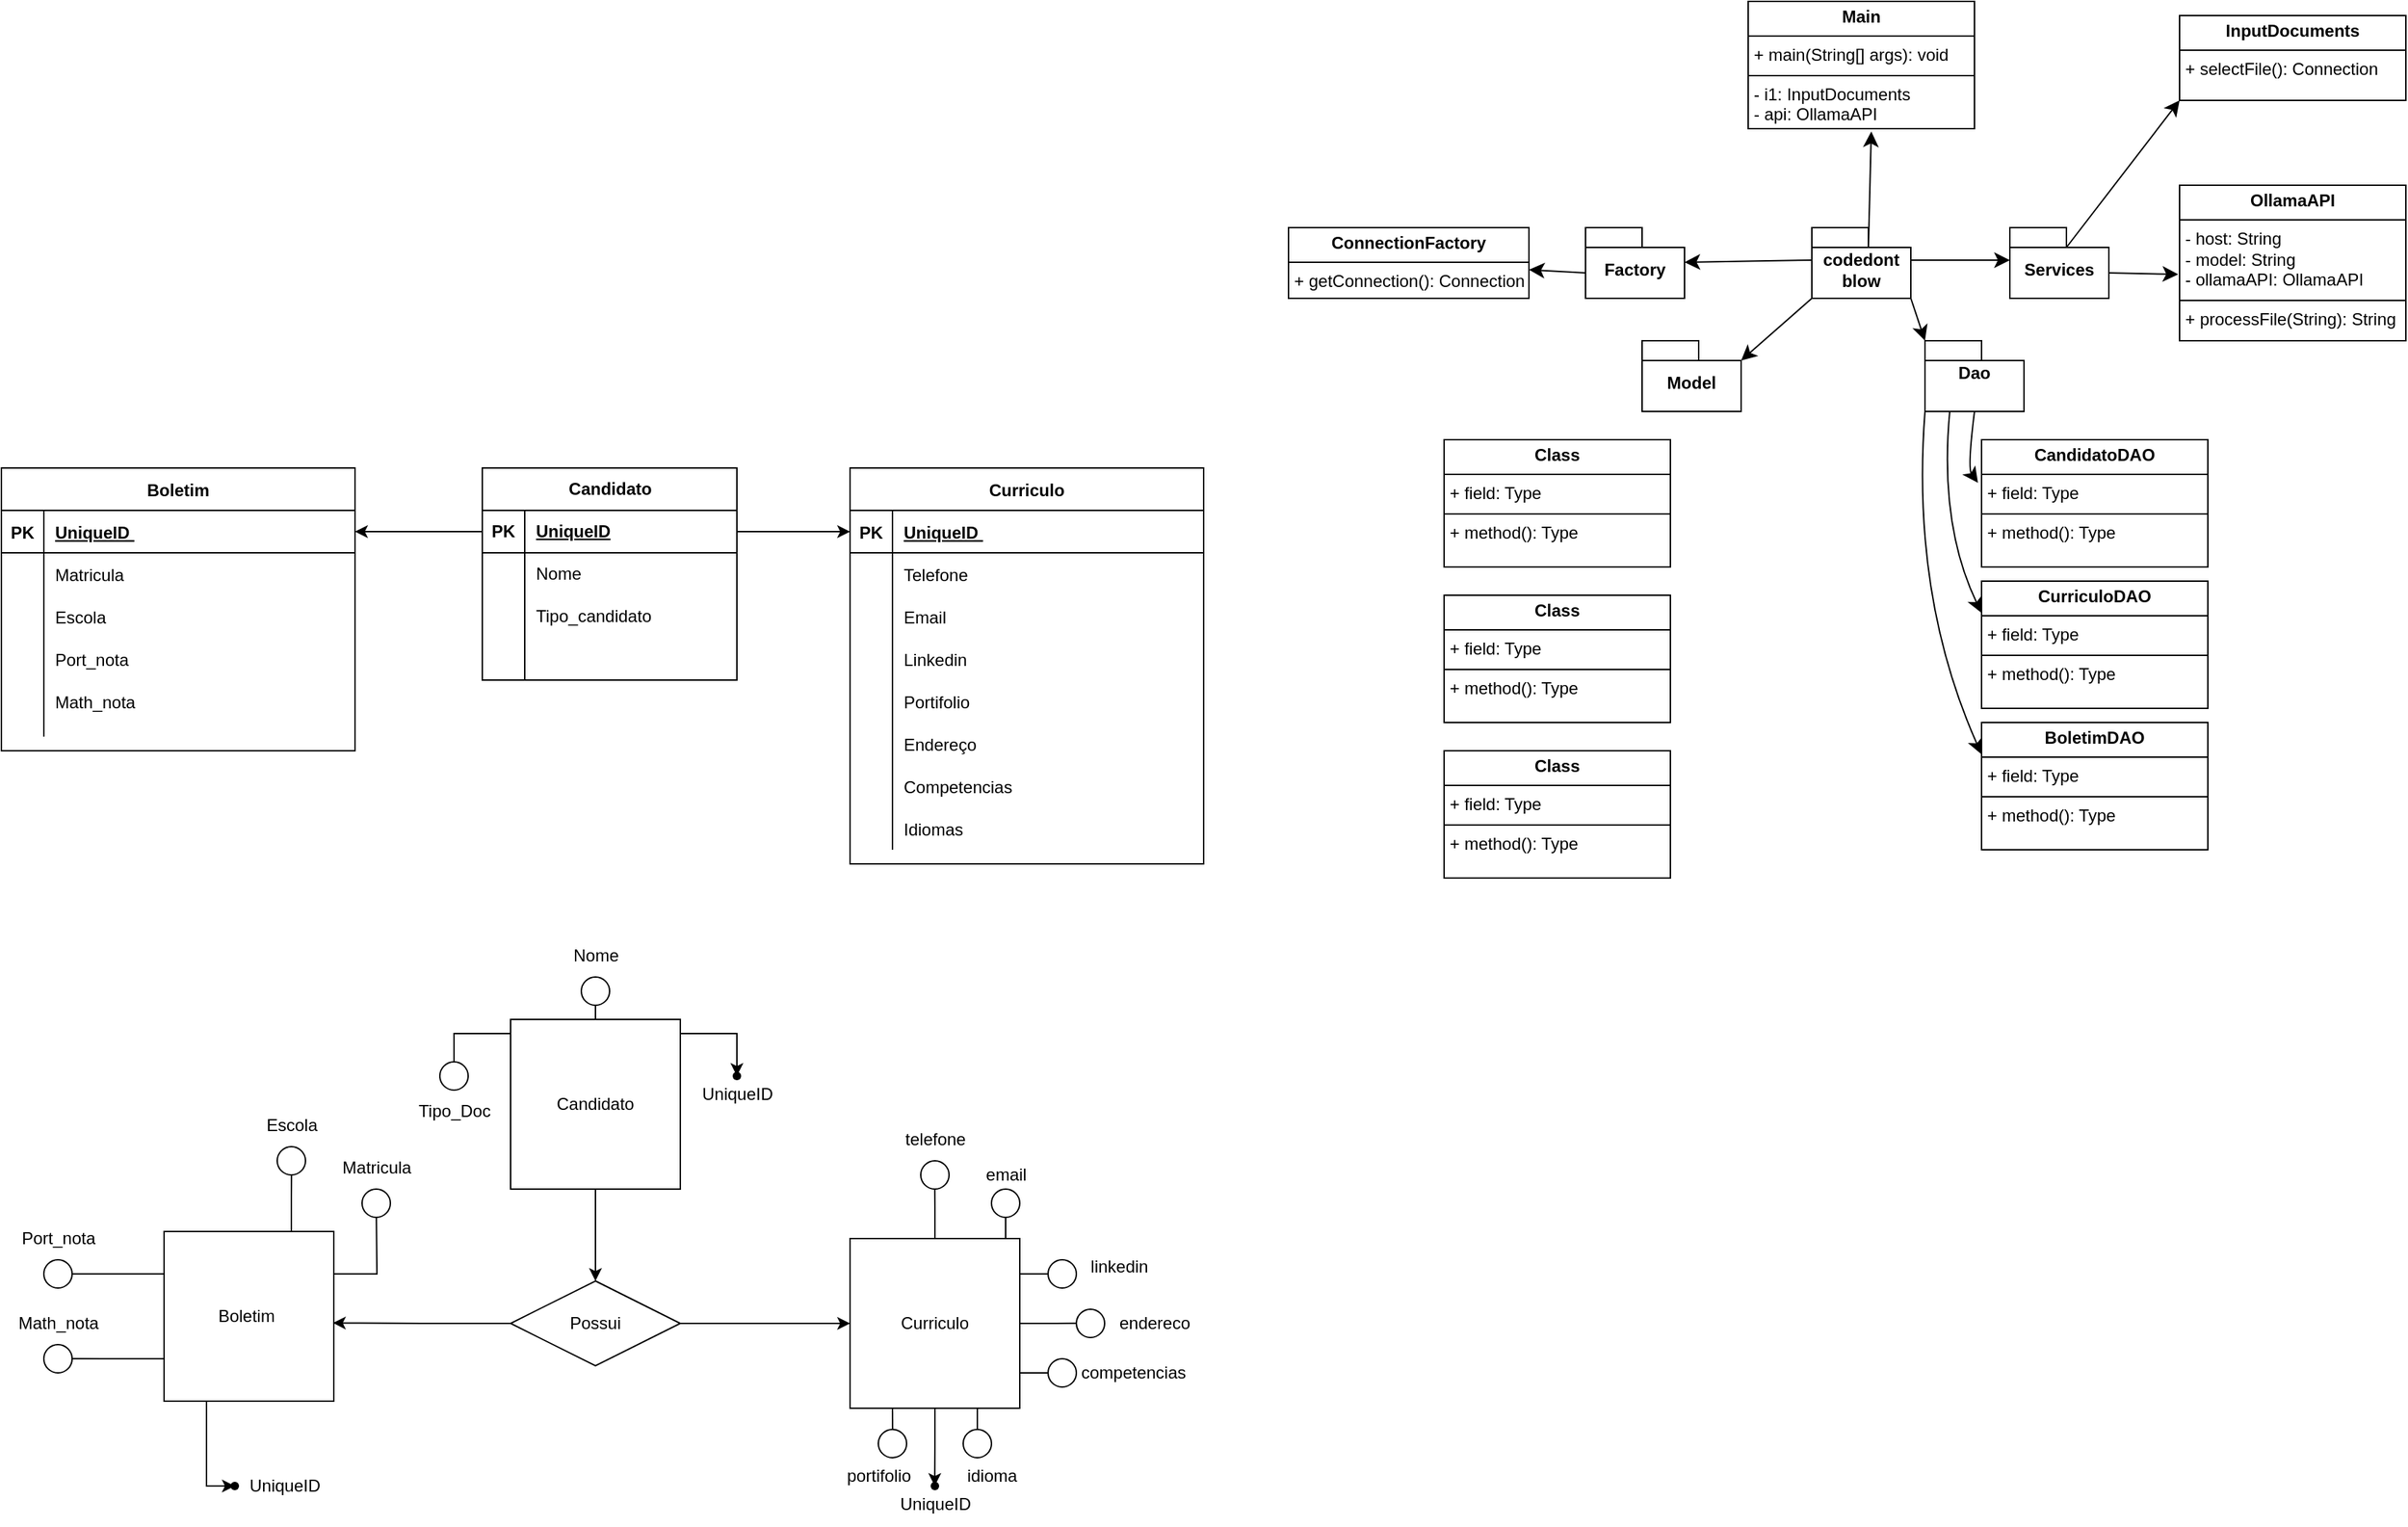 <mxfile version="24.7.17">
  <diagram id="R2lEEEUBdFMjLlhIrx00" name="Page-1">
    <mxGraphModel dx="709" dy="1588" grid="1" gridSize="10" guides="1" tooltips="1" connect="1" arrows="1" fold="1" page="1" pageScale="1" pageWidth="850" pageHeight="1100" math="0" shadow="0" extFonts="Permanent Marker^https://fonts.googleapis.com/css?family=Permanent+Marker">
      <root>
        <mxCell id="0" />
        <mxCell id="1" parent="0" />
        <mxCell id="dqNK5a16Y8VLrEaWrUWn-21" style="edgeStyle=orthogonalEdgeStyle;rounded=0;orthogonalLoop=1;jettySize=auto;html=1;exitX=0.25;exitY=1;exitDx=0;exitDy=0;" parent="1" source="dqNK5a16Y8VLrEaWrUWn-1" edge="1">
          <mxGeometry relative="1" as="geometry">
            <mxPoint x="165" y="640" as="targetPoint" />
            <Array as="points">
              <mxPoint x="145" y="640" />
            </Array>
          </mxGeometry>
        </mxCell>
        <mxCell id="dqNK5a16Y8VLrEaWrUWn-73" style="edgeStyle=orthogonalEdgeStyle;rounded=0;orthogonalLoop=1;jettySize=auto;html=1;exitX=0.75;exitY=0;exitDx=0;exitDy=0;" parent="1" source="dqNK5a16Y8VLrEaWrUWn-1" edge="1">
          <mxGeometry relative="1" as="geometry">
            <mxPoint x="205.167" y="410" as="targetPoint" />
          </mxGeometry>
        </mxCell>
        <mxCell id="dqNK5a16Y8VLrEaWrUWn-76" style="edgeStyle=orthogonalEdgeStyle;rounded=0;orthogonalLoop=1;jettySize=auto;html=1;exitX=1;exitY=0.25;exitDx=0;exitDy=0;" parent="1" source="dqNK5a16Y8VLrEaWrUWn-1" edge="1">
          <mxGeometry relative="1" as="geometry">
            <mxPoint x="265" y="440" as="targetPoint" />
          </mxGeometry>
        </mxCell>
        <mxCell id="zaPjLl4jsTZHQY9-oWPF-1" style="edgeStyle=orthogonalEdgeStyle;rounded=0;orthogonalLoop=1;jettySize=auto;html=1;exitX=0;exitY=0.25;exitDx=0;exitDy=0;" parent="1" source="dqNK5a16Y8VLrEaWrUWn-1" edge="1">
          <mxGeometry relative="1" as="geometry">
            <mxPoint x="40" y="490" as="targetPoint" />
          </mxGeometry>
        </mxCell>
        <mxCell id="zaPjLl4jsTZHQY9-oWPF-10" style="edgeStyle=orthogonalEdgeStyle;rounded=0;orthogonalLoop=1;jettySize=auto;html=1;exitX=0;exitY=0.75;exitDx=0;exitDy=0;" parent="1" source="dqNK5a16Y8VLrEaWrUWn-1" edge="1">
          <mxGeometry relative="1" as="geometry">
            <mxPoint x="30" y="549.857" as="targetPoint" />
          </mxGeometry>
        </mxCell>
        <mxCell id="dqNK5a16Y8VLrEaWrUWn-1" value="Boletim&amp;nbsp;" style="whiteSpace=wrap;html=1;aspect=fixed;" parent="1" vertex="1">
          <mxGeometry x="115" y="460" width="120" height="120" as="geometry" />
        </mxCell>
        <mxCell id="dqNK5a16Y8VLrEaWrUWn-22" value="" style="shape=waypoint;sketch=0;fillStyle=solid;size=6;pointerEvents=1;points=[];fillColor=none;resizable=0;rotatable=0;perimeter=centerPerimeter;snapToPoint=1;" parent="1" vertex="1">
          <mxGeometry x="155" y="630" width="20" height="20" as="geometry" />
        </mxCell>
        <mxCell id="dqNK5a16Y8VLrEaWrUWn-23" value="UniqueID" style="text;html=1;align=center;verticalAlign=middle;resizable=0;points=[];autosize=1;strokeColor=none;fillColor=none;" parent="1" vertex="1">
          <mxGeometry x="165" y="625" width="70" height="30" as="geometry" />
        </mxCell>
        <mxCell id="dqNK5a16Y8VLrEaWrUWn-74" value="" style="ellipse;whiteSpace=wrap;html=1;aspect=fixed;" parent="1" vertex="1">
          <mxGeometry x="195" y="400" width="20" height="20" as="geometry" />
        </mxCell>
        <mxCell id="dqNK5a16Y8VLrEaWrUWn-75" value="Escola" style="text;html=1;align=center;verticalAlign=middle;resizable=0;points=[];autosize=1;strokeColor=none;fillColor=none;" parent="1" vertex="1">
          <mxGeometry x="175" y="370" width="60" height="30" as="geometry" />
        </mxCell>
        <mxCell id="dqNK5a16Y8VLrEaWrUWn-77" value="" style="ellipse;whiteSpace=wrap;html=1;aspect=fixed;" parent="1" vertex="1">
          <mxGeometry x="255" y="430" width="20" height="20" as="geometry" />
        </mxCell>
        <mxCell id="dqNK5a16Y8VLrEaWrUWn-84" value="Matricula" style="text;html=1;align=center;verticalAlign=middle;resizable=0;points=[];autosize=1;strokeColor=none;fillColor=none;" parent="1" vertex="1">
          <mxGeometry x="230" y="400" width="70" height="30" as="geometry" />
        </mxCell>
        <mxCell id="zaPjLl4jsTZHQY9-oWPF-2" value="" style="ellipse;whiteSpace=wrap;html=1;aspect=fixed;" parent="1" vertex="1">
          <mxGeometry x="30" y="480" width="20" height="20" as="geometry" />
        </mxCell>
        <mxCell id="zaPjLl4jsTZHQY9-oWPF-11" value="" style="ellipse;whiteSpace=wrap;html=1;aspect=fixed;" parent="1" vertex="1">
          <mxGeometry x="30" y="540" width="20" height="20" as="geometry" />
        </mxCell>
        <mxCell id="zaPjLl4jsTZHQY9-oWPF-13" value="Port_nota" style="text;html=1;align=center;verticalAlign=middle;resizable=0;points=[];autosize=1;strokeColor=none;fillColor=none;" parent="1" vertex="1">
          <mxGeometry y="450" width="80" height="30" as="geometry" />
        </mxCell>
        <mxCell id="zaPjLl4jsTZHQY9-oWPF-14" value="Math_nota" style="text;html=1;align=center;verticalAlign=middle;resizable=0;points=[];autosize=1;strokeColor=none;fillColor=none;" parent="1" vertex="1">
          <mxGeometry y="510" width="80" height="30" as="geometry" />
        </mxCell>
        <mxCell id="zaPjLl4jsTZHQY9-oWPF-19" value="" style="group" parent="1" vertex="1" connectable="0">
          <mxGeometry y="-80" width="250" height="230" as="geometry" />
        </mxCell>
        <mxCell id="C-vyLk0tnHw3VtMMgP7b-23" value="Boletim" style="shape=table;startSize=30;container=1;collapsible=1;childLayout=tableLayout;fixedRows=1;rowLines=0;fontStyle=1;align=center;resizeLast=1;" parent="zaPjLl4jsTZHQY9-oWPF-19" vertex="1">
          <mxGeometry width="250" height="200" as="geometry" />
        </mxCell>
        <mxCell id="C-vyLk0tnHw3VtMMgP7b-24" value="" style="shape=partialRectangle;collapsible=0;dropTarget=0;pointerEvents=0;fillColor=none;points=[[0,0.5],[1,0.5]];portConstraint=eastwest;top=0;left=0;right=0;bottom=1;" parent="C-vyLk0tnHw3VtMMgP7b-23" vertex="1">
          <mxGeometry y="30" width="250" height="30" as="geometry" />
        </mxCell>
        <mxCell id="C-vyLk0tnHw3VtMMgP7b-25" value="PK" style="shape=partialRectangle;overflow=hidden;connectable=0;fillColor=none;top=0;left=0;bottom=0;right=0;fontStyle=1;" parent="C-vyLk0tnHw3VtMMgP7b-24" vertex="1">
          <mxGeometry width="30" height="30" as="geometry">
            <mxRectangle width="30" height="30" as="alternateBounds" />
          </mxGeometry>
        </mxCell>
        <mxCell id="C-vyLk0tnHw3VtMMgP7b-26" value="UniqueID " style="shape=partialRectangle;overflow=hidden;connectable=0;fillColor=none;top=0;left=0;bottom=0;right=0;align=left;spacingLeft=6;fontStyle=5;" parent="C-vyLk0tnHw3VtMMgP7b-24" vertex="1">
          <mxGeometry x="30" width="220" height="30" as="geometry">
            <mxRectangle width="220" height="30" as="alternateBounds" />
          </mxGeometry>
        </mxCell>
        <mxCell id="C-vyLk0tnHw3VtMMgP7b-27" value="" style="shape=partialRectangle;collapsible=0;dropTarget=0;pointerEvents=0;fillColor=none;points=[[0,0.5],[1,0.5]];portConstraint=eastwest;top=0;left=0;right=0;bottom=0;" parent="C-vyLk0tnHw3VtMMgP7b-23" vertex="1">
          <mxGeometry y="60" width="250" height="30" as="geometry" />
        </mxCell>
        <mxCell id="C-vyLk0tnHw3VtMMgP7b-28" value="" style="shape=partialRectangle;overflow=hidden;connectable=0;fillColor=none;top=0;left=0;bottom=0;right=0;" parent="C-vyLk0tnHw3VtMMgP7b-27" vertex="1">
          <mxGeometry width="30" height="30" as="geometry">
            <mxRectangle width="30" height="30" as="alternateBounds" />
          </mxGeometry>
        </mxCell>
        <mxCell id="C-vyLk0tnHw3VtMMgP7b-29" value="" style="shape=partialRectangle;overflow=hidden;connectable=0;fillColor=none;top=0;left=0;bottom=0;right=0;align=left;spacingLeft=6;" parent="C-vyLk0tnHw3VtMMgP7b-27" vertex="1">
          <mxGeometry x="30" width="220" height="30" as="geometry">
            <mxRectangle width="220" height="30" as="alternateBounds" />
          </mxGeometry>
        </mxCell>
        <mxCell id="dqNK5a16Y8VLrEaWrUWn-65" value="Matricula " style="shape=partialRectangle;overflow=hidden;connectable=0;fillColor=none;top=0;left=0;bottom=0;right=0;align=left;spacingLeft=6;" parent="zaPjLl4jsTZHQY9-oWPF-19" vertex="1">
          <mxGeometry x="30" y="60" width="220" height="30" as="geometry">
            <mxRectangle width="220" height="30" as="alternateBounds" />
          </mxGeometry>
        </mxCell>
        <mxCell id="dqNK5a16Y8VLrEaWrUWn-67" value="Escola " style="shape=partialRectangle;overflow=hidden;connectable=0;fillColor=none;top=0;left=0;bottom=0;right=0;align=left;spacingLeft=6;" parent="zaPjLl4jsTZHQY9-oWPF-19" vertex="1">
          <mxGeometry x="30" y="90" width="220" height="30" as="geometry">
            <mxRectangle width="220" height="30" as="alternateBounds" />
          </mxGeometry>
        </mxCell>
        <mxCell id="dqNK5a16Y8VLrEaWrUWn-70" value="" style="endArrow=none;html=1;rounded=0;entryX=0.121;entryY=1.031;entryDx=0;entryDy=0;entryPerimeter=0;" parent="zaPjLl4jsTZHQY9-oWPF-19" edge="1">
          <mxGeometry width="50" height="50" relative="1" as="geometry">
            <mxPoint x="30" y="190" as="sourcePoint" />
            <mxPoint x="30" y="90.0" as="targetPoint" />
          </mxGeometry>
        </mxCell>
        <mxCell id="zaPjLl4jsTZHQY9-oWPF-17" value="Port_nota" style="shape=partialRectangle;overflow=hidden;connectable=0;fillColor=none;top=0;left=0;bottom=0;right=0;align=left;spacingLeft=6;" parent="zaPjLl4jsTZHQY9-oWPF-19" vertex="1">
          <mxGeometry x="30" y="120" width="220" height="30" as="geometry">
            <mxRectangle width="220" height="30" as="alternateBounds" />
          </mxGeometry>
        </mxCell>
        <mxCell id="zaPjLl4jsTZHQY9-oWPF-18" value="Math_nota" style="shape=partialRectangle;overflow=hidden;connectable=0;fillColor=none;top=0;left=0;bottom=0;right=0;align=left;spacingLeft=6;" parent="zaPjLl4jsTZHQY9-oWPF-19" vertex="1">
          <mxGeometry x="30" y="150" width="220" height="30" as="geometry">
            <mxRectangle width="220" height="30" as="alternateBounds" />
          </mxGeometry>
        </mxCell>
        <mxCell id="zaPjLl4jsTZHQY9-oWPF-55" style="edgeStyle=orthogonalEdgeStyle;rounded=0;orthogonalLoop=1;jettySize=auto;html=1;exitX=0;exitY=0.5;exitDx=0;exitDy=0;entryX=1;entryY=0.5;entryDx=0;entryDy=0;" parent="1" source="zaPjLl4jsTZHQY9-oWPF-43" target="C-vyLk0tnHw3VtMMgP7b-24" edge="1">
          <mxGeometry relative="1" as="geometry" />
        </mxCell>
        <mxCell id="zaPjLl4jsTZHQY9-oWPF-56" style="edgeStyle=orthogonalEdgeStyle;rounded=0;orthogonalLoop=1;jettySize=auto;html=1;exitX=1;exitY=0.5;exitDx=0;exitDy=0;entryX=0;entryY=0.5;entryDx=0;entryDy=0;" parent="1" source="zaPjLl4jsTZHQY9-oWPF-43" target="zaPjLl4jsTZHQY9-oWPF-22" edge="1">
          <mxGeometry relative="1" as="geometry" />
        </mxCell>
        <mxCell id="zaPjLl4jsTZHQY9-oWPF-64" style="edgeStyle=orthogonalEdgeStyle;rounded=0;orthogonalLoop=1;jettySize=auto;html=1;exitX=1;exitY=0.5;exitDx=0;exitDy=0;entryX=0;entryY=0.5;entryDx=0;entryDy=0;" parent="1" source="zaPjLl4jsTZHQY9-oWPF-57" target="zaPjLl4jsTZHQY9-oWPF-61" edge="1">
          <mxGeometry relative="1" as="geometry" />
        </mxCell>
        <mxCell id="zaPjLl4jsTZHQY9-oWPF-57" value="Possui" style="shape=rhombus;perimeter=rhombusPerimeter;whiteSpace=wrap;html=1;align=center;" parent="1" vertex="1">
          <mxGeometry x="360" y="495" width="120" height="60" as="geometry" />
        </mxCell>
        <mxCell id="zaPjLl4jsTZHQY9-oWPF-62" style="edgeStyle=orthogonalEdgeStyle;rounded=0;orthogonalLoop=1;jettySize=auto;html=1;exitX=0.5;exitY=1;exitDx=0;exitDy=0;entryX=0.5;entryY=0;entryDx=0;entryDy=0;" parent="1" source="zaPjLl4jsTZHQY9-oWPF-60" target="zaPjLl4jsTZHQY9-oWPF-57" edge="1">
          <mxGeometry relative="1" as="geometry" />
        </mxCell>
        <mxCell id="zaPjLl4jsTZHQY9-oWPF-65" style="edgeStyle=orthogonalEdgeStyle;rounded=0;orthogonalLoop=1;jettySize=auto;html=1;exitX=1;exitY=0.25;exitDx=0;exitDy=0;" parent="1" edge="1">
          <mxGeometry relative="1" as="geometry">
            <mxPoint x="520" y="350" as="targetPoint" />
            <mxPoint x="470" y="320" as="sourcePoint" />
            <Array as="points">
              <mxPoint x="520" y="320" />
              <mxPoint x="520" y="350" />
            </Array>
          </mxGeometry>
        </mxCell>
        <mxCell id="zaPjLl4jsTZHQY9-oWPF-66" style="edgeStyle=orthogonalEdgeStyle;rounded=0;orthogonalLoop=1;jettySize=auto;html=1;exitX=0;exitY=0.25;exitDx=0;exitDy=0;" parent="1" source="zaPjLl4jsTZHQY9-oWPF-60" edge="1">
          <mxGeometry relative="1" as="geometry">
            <mxPoint x="320" y="350" as="targetPoint" />
            <Array as="points">
              <mxPoint x="320" y="320" />
            </Array>
          </mxGeometry>
        </mxCell>
        <mxCell id="mfPcfbEMldCuhAB-tBuz-3" style="edgeStyle=orthogonalEdgeStyle;rounded=0;orthogonalLoop=1;jettySize=auto;html=1;exitX=0.5;exitY=0;exitDx=0;exitDy=0;" parent="1" source="zaPjLl4jsTZHQY9-oWPF-60" edge="1">
          <mxGeometry relative="1" as="geometry">
            <mxPoint x="420" y="290" as="targetPoint" />
          </mxGeometry>
        </mxCell>
        <mxCell id="zaPjLl4jsTZHQY9-oWPF-60" value="Candidato" style="whiteSpace=wrap;html=1;aspect=fixed;" parent="1" vertex="1">
          <mxGeometry x="360" y="310" width="120" height="120" as="geometry" />
        </mxCell>
        <mxCell id="zaPjLl4jsTZHQY9-oWPF-71" style="edgeStyle=orthogonalEdgeStyle;rounded=0;orthogonalLoop=1;jettySize=auto;html=1;exitX=0.25;exitY=0;exitDx=0;exitDy=0;" parent="1" source="zaPjLl4jsTZHQY9-oWPF-61" edge="1">
          <mxGeometry relative="1" as="geometry">
            <mxPoint x="630.152" y="464.727" as="targetPoint" />
          </mxGeometry>
        </mxCell>
        <mxCell id="zaPjLl4jsTZHQY9-oWPF-78" style="edgeStyle=orthogonalEdgeStyle;rounded=0;orthogonalLoop=1;jettySize=auto;html=1;exitX=0.5;exitY=0;exitDx=0;exitDy=0;" parent="1" source="zaPjLl4jsTZHQY9-oWPF-61" edge="1">
          <mxGeometry relative="1" as="geometry">
            <mxPoint x="659.848" y="420" as="targetPoint" />
          </mxGeometry>
        </mxCell>
        <mxCell id="zaPjLl4jsTZHQY9-oWPF-79" style="edgeStyle=orthogonalEdgeStyle;rounded=0;orthogonalLoop=1;jettySize=auto;html=1;exitX=0.75;exitY=0;exitDx=0;exitDy=0;" parent="1" source="zaPjLl4jsTZHQY9-oWPF-61" edge="1">
          <mxGeometry relative="1" as="geometry">
            <mxPoint x="710" y="440" as="targetPoint" />
            <Array as="points">
              <mxPoint x="710" y="465" />
              <mxPoint x="710" y="440" />
            </Array>
          </mxGeometry>
        </mxCell>
        <mxCell id="zaPjLl4jsTZHQY9-oWPF-80" style="edgeStyle=orthogonalEdgeStyle;rounded=0;orthogonalLoop=1;jettySize=auto;html=1;exitX=1;exitY=0.25;exitDx=0;exitDy=0;" parent="1" source="zaPjLl4jsTZHQY9-oWPF-61" edge="1">
          <mxGeometry relative="1" as="geometry">
            <mxPoint x="750" y="490" as="targetPoint" />
            <Array as="points">
              <mxPoint x="720" y="490" />
              <mxPoint x="750" y="490" />
            </Array>
          </mxGeometry>
        </mxCell>
        <mxCell id="zaPjLl4jsTZHQY9-oWPF-81" style="edgeStyle=orthogonalEdgeStyle;rounded=0;orthogonalLoop=1;jettySize=auto;html=1;exitX=1;exitY=0.5;exitDx=0;exitDy=0;" parent="1" source="zaPjLl4jsTZHQY9-oWPF-61" edge="1">
          <mxGeometry relative="1" as="geometry">
            <mxPoint x="770" y="524.727" as="targetPoint" />
          </mxGeometry>
        </mxCell>
        <mxCell id="zaPjLl4jsTZHQY9-oWPF-82" style="edgeStyle=orthogonalEdgeStyle;rounded=0;orthogonalLoop=1;jettySize=auto;html=1;exitX=1;exitY=0.75;exitDx=0;exitDy=0;" parent="1" source="zaPjLl4jsTZHQY9-oWPF-61" edge="1">
          <mxGeometry relative="1" as="geometry">
            <mxPoint x="750" y="560" as="targetPoint" />
            <Array as="points">
              <mxPoint x="720" y="560" />
              <mxPoint x="750" y="560" />
            </Array>
          </mxGeometry>
        </mxCell>
        <mxCell id="zaPjLl4jsTZHQY9-oWPF-83" style="edgeStyle=orthogonalEdgeStyle;rounded=0;orthogonalLoop=1;jettySize=auto;html=1;exitX=0.75;exitY=1;exitDx=0;exitDy=0;" parent="1" source="zaPjLl4jsTZHQY9-oWPF-61" edge="1">
          <mxGeometry relative="1" as="geometry">
            <mxPoint x="690" y="610" as="targetPoint" />
          </mxGeometry>
        </mxCell>
        <mxCell id="zaPjLl4jsTZHQY9-oWPF-84" style="edgeStyle=orthogonalEdgeStyle;rounded=0;orthogonalLoop=1;jettySize=auto;html=1;exitX=0.5;exitY=1;exitDx=0;exitDy=0;" parent="1" source="zaPjLl4jsTZHQY9-oWPF-61" edge="1">
          <mxGeometry relative="1" as="geometry">
            <mxPoint x="659.848" y="640" as="targetPoint" />
          </mxGeometry>
        </mxCell>
        <mxCell id="zaPjLl4jsTZHQY9-oWPF-85" style="edgeStyle=orthogonalEdgeStyle;rounded=0;orthogonalLoop=1;jettySize=auto;html=1;exitX=0.25;exitY=1;exitDx=0;exitDy=0;" parent="1" source="zaPjLl4jsTZHQY9-oWPF-61" edge="1">
          <mxGeometry relative="1" as="geometry">
            <mxPoint x="630.152" y="610" as="targetPoint" />
          </mxGeometry>
        </mxCell>
        <mxCell id="zaPjLl4jsTZHQY9-oWPF-61" value="Curriculo" style="whiteSpace=wrap;html=1;aspect=fixed;" parent="1" vertex="1">
          <mxGeometry x="600" y="465" width="120" height="120" as="geometry" />
        </mxCell>
        <mxCell id="zaPjLl4jsTZHQY9-oWPF-21" value="Curriculo" style="shape=table;startSize=30;container=1;collapsible=1;childLayout=tableLayout;fixedRows=1;rowLines=0;fontStyle=1;align=center;resizeLast=1;" parent="1" vertex="1">
          <mxGeometry x="600" y="-80" width="250" height="280" as="geometry" />
        </mxCell>
        <mxCell id="zaPjLl4jsTZHQY9-oWPF-22" value="" style="shape=partialRectangle;collapsible=0;dropTarget=0;pointerEvents=0;fillColor=none;points=[[0,0.5],[1,0.5]];portConstraint=eastwest;top=0;left=0;right=0;bottom=1;" parent="zaPjLl4jsTZHQY9-oWPF-21" vertex="1">
          <mxGeometry y="30" width="250" height="30" as="geometry" />
        </mxCell>
        <mxCell id="zaPjLl4jsTZHQY9-oWPF-23" value="PK" style="shape=partialRectangle;overflow=hidden;connectable=0;fillColor=none;top=0;left=0;bottom=0;right=0;fontStyle=1;" parent="zaPjLl4jsTZHQY9-oWPF-22" vertex="1">
          <mxGeometry width="30" height="30" as="geometry">
            <mxRectangle width="30" height="30" as="alternateBounds" />
          </mxGeometry>
        </mxCell>
        <mxCell id="zaPjLl4jsTZHQY9-oWPF-24" value="UniqueID " style="shape=partialRectangle;overflow=hidden;connectable=0;fillColor=none;top=0;left=0;bottom=0;right=0;align=left;spacingLeft=6;fontStyle=5;" parent="zaPjLl4jsTZHQY9-oWPF-22" vertex="1">
          <mxGeometry x="30" width="220" height="30" as="geometry">
            <mxRectangle width="220" height="30" as="alternateBounds" />
          </mxGeometry>
        </mxCell>
        <mxCell id="zaPjLl4jsTZHQY9-oWPF-25" value="" style="shape=partialRectangle;collapsible=0;dropTarget=0;pointerEvents=0;fillColor=none;points=[[0,0.5],[1,0.5]];portConstraint=eastwest;top=0;left=0;right=0;bottom=0;" parent="zaPjLl4jsTZHQY9-oWPF-21" vertex="1">
          <mxGeometry y="60" width="250" height="30" as="geometry" />
        </mxCell>
        <mxCell id="zaPjLl4jsTZHQY9-oWPF-26" value="" style="shape=partialRectangle;overflow=hidden;connectable=0;fillColor=none;top=0;left=0;bottom=0;right=0;" parent="zaPjLl4jsTZHQY9-oWPF-25" vertex="1">
          <mxGeometry width="30" height="30" as="geometry">
            <mxRectangle width="30" height="30" as="alternateBounds" />
          </mxGeometry>
        </mxCell>
        <mxCell id="zaPjLl4jsTZHQY9-oWPF-27" value="" style="shape=partialRectangle;overflow=hidden;connectable=0;fillColor=none;top=0;left=0;bottom=0;right=0;align=left;spacingLeft=6;" parent="zaPjLl4jsTZHQY9-oWPF-25" vertex="1">
          <mxGeometry x="30" width="220" height="30" as="geometry">
            <mxRectangle width="220" height="30" as="alternateBounds" />
          </mxGeometry>
        </mxCell>
        <mxCell id="zaPjLl4jsTZHQY9-oWPF-28" value="Telefone" style="shape=partialRectangle;overflow=hidden;connectable=0;fillColor=none;top=0;left=0;bottom=0;right=0;align=left;spacingLeft=6;" parent="1" vertex="1">
          <mxGeometry x="630" y="-20" width="220" height="30" as="geometry">
            <mxRectangle width="220" height="30" as="alternateBounds" />
          </mxGeometry>
        </mxCell>
        <mxCell id="zaPjLl4jsTZHQY9-oWPF-29" value="Email" style="shape=partialRectangle;overflow=hidden;connectable=0;fillColor=none;top=0;left=0;bottom=0;right=0;align=left;spacingLeft=6;" parent="1" vertex="1">
          <mxGeometry x="630" y="10" width="220" height="30" as="geometry">
            <mxRectangle width="220" height="30" as="alternateBounds" />
          </mxGeometry>
        </mxCell>
        <mxCell id="zaPjLl4jsTZHQY9-oWPF-30" value="" style="endArrow=none;html=1;rounded=0;entryX=0.121;entryY=1.031;entryDx=0;entryDy=0;entryPerimeter=0;" parent="1" edge="1">
          <mxGeometry width="50" height="50" relative="1" as="geometry">
            <mxPoint x="630" y="190" as="sourcePoint" />
            <mxPoint x="630" y="10.0" as="targetPoint" />
          </mxGeometry>
        </mxCell>
        <mxCell id="zaPjLl4jsTZHQY9-oWPF-31" value="Linkedin" style="shape=partialRectangle;overflow=hidden;connectable=0;fillColor=none;top=0;left=0;bottom=0;right=0;align=left;spacingLeft=6;" parent="1" vertex="1">
          <mxGeometry x="630" y="40" width="220" height="30" as="geometry">
            <mxRectangle width="220" height="30" as="alternateBounds" />
          </mxGeometry>
        </mxCell>
        <mxCell id="zaPjLl4jsTZHQY9-oWPF-32" value="Portifolio" style="shape=partialRectangle;overflow=hidden;connectable=0;fillColor=none;top=0;left=0;bottom=0;right=0;align=left;spacingLeft=6;" parent="1" vertex="1">
          <mxGeometry x="630" y="70" width="220" height="30" as="geometry">
            <mxRectangle width="220" height="30" as="alternateBounds" />
          </mxGeometry>
        </mxCell>
        <mxCell id="zaPjLl4jsTZHQY9-oWPF-34" value="Endereço" style="shape=partialRectangle;overflow=hidden;connectable=0;fillColor=none;top=0;left=0;bottom=0;right=0;align=left;spacingLeft=6;" parent="1" vertex="1">
          <mxGeometry x="630" y="100" width="220" height="30" as="geometry">
            <mxRectangle width="220" height="30" as="alternateBounds" />
          </mxGeometry>
        </mxCell>
        <mxCell id="zaPjLl4jsTZHQY9-oWPF-39" value="Competencias " style="shape=partialRectangle;overflow=hidden;connectable=0;fillColor=none;top=0;left=0;bottom=0;right=0;align=left;spacingLeft=6;" parent="1" vertex="1">
          <mxGeometry x="630" y="130" width="220" height="30" as="geometry">
            <mxRectangle width="220" height="30" as="alternateBounds" />
          </mxGeometry>
        </mxCell>
        <mxCell id="zaPjLl4jsTZHQY9-oWPF-40" value="Idiomas" style="shape=partialRectangle;overflow=hidden;connectable=0;fillColor=none;top=0;left=0;bottom=0;right=0;align=left;spacingLeft=6;" parent="1" vertex="1">
          <mxGeometry x="630" y="160" width="220" height="30" as="geometry">
            <mxRectangle width="220" height="30" as="alternateBounds" />
          </mxGeometry>
        </mxCell>
        <mxCell id="zaPjLl4jsTZHQY9-oWPF-63" style="edgeStyle=orthogonalEdgeStyle;rounded=0;orthogonalLoop=1;jettySize=auto;html=1;exitX=0;exitY=0.5;exitDx=0;exitDy=0;entryX=0.995;entryY=0.539;entryDx=0;entryDy=0;entryPerimeter=0;" parent="1" source="zaPjLl4jsTZHQY9-oWPF-57" target="dqNK5a16Y8VLrEaWrUWn-1" edge="1">
          <mxGeometry relative="1" as="geometry">
            <mxPoint x="240" y="525" as="targetPoint" />
          </mxGeometry>
        </mxCell>
        <mxCell id="zaPjLl4jsTZHQY9-oWPF-67" value="" style="ellipse;whiteSpace=wrap;html=1;aspect=fixed;" parent="1" vertex="1">
          <mxGeometry x="310" y="340" width="20" height="20" as="geometry" />
        </mxCell>
        <mxCell id="zaPjLl4jsTZHQY9-oWPF-68" value="" style="shape=waypoint;sketch=0;size=6;pointerEvents=1;points=[];fillColor=none;resizable=0;rotatable=0;perimeter=centerPerimeter;snapToPoint=1;" parent="1" vertex="1">
          <mxGeometry x="510" y="340" width="20" height="20" as="geometry" />
        </mxCell>
        <mxCell id="zaPjLl4jsTZHQY9-oWPF-69" value="UniqueID" style="text;html=1;align=center;verticalAlign=middle;resizable=0;points=[];autosize=1;strokeColor=none;fillColor=none;" parent="1" vertex="1">
          <mxGeometry x="485" y="348" width="70" height="30" as="geometry" />
        </mxCell>
        <mxCell id="zaPjLl4jsTZHQY9-oWPF-70" value="Tipo_Doc" style="text;html=1;align=center;verticalAlign=middle;resizable=0;points=[];autosize=1;strokeColor=none;fillColor=none;" parent="1" vertex="1">
          <mxGeometry x="285" y="360" width="70" height="30" as="geometry" />
        </mxCell>
        <mxCell id="zaPjLl4jsTZHQY9-oWPF-87" value="" style="ellipse;whiteSpace=wrap;html=1;aspect=fixed;" parent="1" vertex="1">
          <mxGeometry x="620" y="600" width="20" height="20" as="geometry" />
        </mxCell>
        <mxCell id="zaPjLl4jsTZHQY9-oWPF-88" value="" style="ellipse;whiteSpace=wrap;html=1;aspect=fixed;" parent="1" vertex="1">
          <mxGeometry x="680" y="600" width="20" height="20" as="geometry" />
        </mxCell>
        <mxCell id="zaPjLl4jsTZHQY9-oWPF-89" value="" style="ellipse;whiteSpace=wrap;html=1;aspect=fixed;" parent="1" vertex="1">
          <mxGeometry x="760" y="515" width="20" height="20" as="geometry" />
        </mxCell>
        <mxCell id="zaPjLl4jsTZHQY9-oWPF-90" value="" style="ellipse;whiteSpace=wrap;html=1;aspect=fixed;" parent="1" vertex="1">
          <mxGeometry x="740" y="550" width="20" height="20" as="geometry" />
        </mxCell>
        <mxCell id="zaPjLl4jsTZHQY9-oWPF-91" value="" style="ellipse;whiteSpace=wrap;html=1;aspect=fixed;" parent="1" vertex="1">
          <mxGeometry x="740" y="480" width="20" height="20" as="geometry" />
        </mxCell>
        <mxCell id="zaPjLl4jsTZHQY9-oWPF-92" value="" style="ellipse;whiteSpace=wrap;html=1;aspect=fixed;" parent="1" vertex="1">
          <mxGeometry x="650" y="410" width="20" height="20" as="geometry" />
        </mxCell>
        <mxCell id="zaPjLl4jsTZHQY9-oWPF-93" value="" style="ellipse;whiteSpace=wrap;html=1;aspect=fixed;" parent="1" vertex="1">
          <mxGeometry x="700" y="430" width="20" height="20" as="geometry" />
        </mxCell>
        <mxCell id="zaPjLl4jsTZHQY9-oWPF-103" value="" style="shape=waypoint;sketch=0;size=6;pointerEvents=1;points=[];fillColor=none;resizable=0;rotatable=0;perimeter=centerPerimeter;snapToPoint=1;" parent="1" vertex="1">
          <mxGeometry x="650" y="630" width="20" height="20" as="geometry" />
        </mxCell>
        <mxCell id="zaPjLl4jsTZHQY9-oWPF-107" value="telefone" style="text;html=1;align=center;verticalAlign=middle;resizable=0;points=[];autosize=1;strokeColor=none;fillColor=none;" parent="1" vertex="1">
          <mxGeometry x="625" y="380" width="70" height="30" as="geometry" />
        </mxCell>
        <mxCell id="zaPjLl4jsTZHQY9-oWPF-108" value="email" style="text;html=1;align=center;verticalAlign=middle;resizable=0;points=[];autosize=1;strokeColor=none;fillColor=none;" parent="1" vertex="1">
          <mxGeometry x="685" y="405" width="50" height="30" as="geometry" />
        </mxCell>
        <mxCell id="zaPjLl4jsTZHQY9-oWPF-109" value="linkedin" style="text;html=1;align=center;verticalAlign=middle;resizable=0;points=[];autosize=1;strokeColor=none;fillColor=none;" parent="1" vertex="1">
          <mxGeometry x="760" y="470" width="60" height="30" as="geometry" />
        </mxCell>
        <mxCell id="zaPjLl4jsTZHQY9-oWPF-110" value="endereco" style="text;html=1;align=center;verticalAlign=middle;resizable=0;points=[];autosize=1;strokeColor=none;fillColor=none;" parent="1" vertex="1">
          <mxGeometry x="780" y="510" width="70" height="30" as="geometry" />
        </mxCell>
        <mxCell id="zaPjLl4jsTZHQY9-oWPF-111" value="portifolio" style="text;html=1;align=center;verticalAlign=middle;resizable=0;points=[];autosize=1;strokeColor=none;fillColor=none;" parent="1" vertex="1">
          <mxGeometry x="585" y="618" width="70" height="30" as="geometry" />
        </mxCell>
        <mxCell id="zaPjLl4jsTZHQY9-oWPF-112" value="idioma" style="text;html=1;align=center;verticalAlign=middle;resizable=0;points=[];autosize=1;strokeColor=none;fillColor=none;" parent="1" vertex="1">
          <mxGeometry x="670" y="618" width="60" height="30" as="geometry" />
        </mxCell>
        <mxCell id="zaPjLl4jsTZHQY9-oWPF-113" value="competencias" style="text;html=1;align=center;verticalAlign=middle;resizable=0;points=[];autosize=1;strokeColor=none;fillColor=none;" parent="1" vertex="1">
          <mxGeometry x="750" y="545" width="100" height="30" as="geometry" />
        </mxCell>
        <mxCell id="zaPjLl4jsTZHQY9-oWPF-114" value="UniqueID" style="text;html=1;align=center;verticalAlign=middle;resizable=0;points=[];autosize=1;strokeColor=none;fillColor=none;" parent="1" vertex="1">
          <mxGeometry x="625" y="638" width="70" height="30" as="geometry" />
        </mxCell>
        <mxCell id="zaPjLl4jsTZHQY9-oWPF-42" value="Candidato" style="shape=table;startSize=30;container=1;collapsible=1;childLayout=tableLayout;fixedRows=1;rowLines=0;fontStyle=1;align=center;resizeLast=1;html=1;" parent="1" vertex="1">
          <mxGeometry x="340" y="-80" width="180" height="150" as="geometry" />
        </mxCell>
        <mxCell id="zaPjLl4jsTZHQY9-oWPF-43" value="" style="shape=tableRow;horizontal=0;startSize=0;swimlaneHead=0;swimlaneBody=0;fillColor=none;collapsible=0;dropTarget=0;points=[[0,0.5],[1,0.5]];portConstraint=eastwest;top=0;left=0;right=0;bottom=1;" parent="zaPjLl4jsTZHQY9-oWPF-42" vertex="1">
          <mxGeometry y="30" width="180" height="30" as="geometry" />
        </mxCell>
        <mxCell id="zaPjLl4jsTZHQY9-oWPF-44" value="PK" style="shape=partialRectangle;connectable=0;fillColor=none;top=0;left=0;bottom=0;right=0;fontStyle=1;overflow=hidden;whiteSpace=wrap;html=1;" parent="zaPjLl4jsTZHQY9-oWPF-43" vertex="1">
          <mxGeometry width="30" height="30" as="geometry">
            <mxRectangle width="30" height="30" as="alternateBounds" />
          </mxGeometry>
        </mxCell>
        <mxCell id="zaPjLl4jsTZHQY9-oWPF-45" value="UniqueID" style="shape=partialRectangle;connectable=0;fillColor=none;top=0;left=0;bottom=0;right=0;align=left;spacingLeft=6;fontStyle=5;overflow=hidden;whiteSpace=wrap;html=1;" parent="zaPjLl4jsTZHQY9-oWPF-43" vertex="1">
          <mxGeometry x="30" width="150" height="30" as="geometry">
            <mxRectangle width="150" height="30" as="alternateBounds" />
          </mxGeometry>
        </mxCell>
        <mxCell id="zaPjLl4jsTZHQY9-oWPF-46" value="" style="shape=tableRow;horizontal=0;startSize=0;swimlaneHead=0;swimlaneBody=0;fillColor=none;collapsible=0;dropTarget=0;points=[[0,0.5],[1,0.5]];portConstraint=eastwest;top=0;left=0;right=0;bottom=0;" parent="zaPjLl4jsTZHQY9-oWPF-42" vertex="1">
          <mxGeometry y="60" width="180" height="30" as="geometry" />
        </mxCell>
        <mxCell id="zaPjLl4jsTZHQY9-oWPF-47" value="" style="shape=partialRectangle;connectable=0;fillColor=none;top=0;left=0;bottom=0;right=0;editable=1;overflow=hidden;whiteSpace=wrap;html=1;" parent="zaPjLl4jsTZHQY9-oWPF-46" vertex="1">
          <mxGeometry width="30" height="30" as="geometry">
            <mxRectangle width="30" height="30" as="alternateBounds" />
          </mxGeometry>
        </mxCell>
        <mxCell id="zaPjLl4jsTZHQY9-oWPF-48" value="Nome" style="shape=partialRectangle;connectable=0;fillColor=none;top=0;left=0;bottom=0;right=0;align=left;spacingLeft=6;overflow=hidden;whiteSpace=wrap;html=1;" parent="zaPjLl4jsTZHQY9-oWPF-46" vertex="1">
          <mxGeometry x="30" width="150" height="30" as="geometry">
            <mxRectangle width="150" height="30" as="alternateBounds" />
          </mxGeometry>
        </mxCell>
        <mxCell id="zaPjLl4jsTZHQY9-oWPF-49" value="" style="shape=tableRow;horizontal=0;startSize=0;swimlaneHead=0;swimlaneBody=0;fillColor=none;collapsible=0;dropTarget=0;points=[[0,0.5],[1,0.5]];portConstraint=eastwest;top=0;left=0;right=0;bottom=0;" parent="zaPjLl4jsTZHQY9-oWPF-42" vertex="1">
          <mxGeometry y="90" width="180" height="30" as="geometry" />
        </mxCell>
        <mxCell id="zaPjLl4jsTZHQY9-oWPF-50" value="" style="shape=partialRectangle;connectable=0;fillColor=none;top=0;left=0;bottom=0;right=0;editable=1;overflow=hidden;whiteSpace=wrap;html=1;" parent="zaPjLl4jsTZHQY9-oWPF-49" vertex="1">
          <mxGeometry width="30" height="30" as="geometry">
            <mxRectangle width="30" height="30" as="alternateBounds" />
          </mxGeometry>
        </mxCell>
        <mxCell id="zaPjLl4jsTZHQY9-oWPF-51" value="Tipo_candidato" style="shape=partialRectangle;connectable=0;fillColor=none;top=0;left=0;bottom=0;right=0;align=left;spacingLeft=6;overflow=hidden;whiteSpace=wrap;html=1;" parent="zaPjLl4jsTZHQY9-oWPF-49" vertex="1">
          <mxGeometry x="30" width="150" height="30" as="geometry">
            <mxRectangle width="150" height="30" as="alternateBounds" />
          </mxGeometry>
        </mxCell>
        <mxCell id="zaPjLl4jsTZHQY9-oWPF-52" value="" style="shape=tableRow;horizontal=0;startSize=0;swimlaneHead=0;swimlaneBody=0;fillColor=none;collapsible=0;dropTarget=0;points=[[0,0.5],[1,0.5]];portConstraint=eastwest;top=0;left=0;right=0;bottom=0;" parent="zaPjLl4jsTZHQY9-oWPF-42" vertex="1">
          <mxGeometry y="120" width="180" height="30" as="geometry" />
        </mxCell>
        <mxCell id="zaPjLl4jsTZHQY9-oWPF-53" value="" style="shape=partialRectangle;connectable=0;fillColor=none;top=0;left=0;bottom=0;right=0;editable=1;overflow=hidden;whiteSpace=wrap;html=1;" parent="zaPjLl4jsTZHQY9-oWPF-52" vertex="1">
          <mxGeometry width="30" height="30" as="geometry">
            <mxRectangle width="30" height="30" as="alternateBounds" />
          </mxGeometry>
        </mxCell>
        <mxCell id="zaPjLl4jsTZHQY9-oWPF-54" value="" style="shape=partialRectangle;connectable=0;fillColor=none;top=0;left=0;bottom=0;right=0;align=left;spacingLeft=6;overflow=hidden;whiteSpace=wrap;html=1;" parent="zaPjLl4jsTZHQY9-oWPF-52" vertex="1">
          <mxGeometry x="30" width="150" height="30" as="geometry">
            <mxRectangle width="150" height="30" as="alternateBounds" />
          </mxGeometry>
        </mxCell>
        <mxCell id="mfPcfbEMldCuhAB-tBuz-4" value="" style="ellipse;whiteSpace=wrap;html=1;aspect=fixed;" parent="1" vertex="1">
          <mxGeometry x="410" y="280" width="20" height="20" as="geometry" />
        </mxCell>
        <mxCell id="mfPcfbEMldCuhAB-tBuz-5" value="Nome" style="text;html=1;align=center;verticalAlign=middle;resizable=0;points=[];autosize=1;strokeColor=none;fillColor=none;" parent="1" vertex="1">
          <mxGeometry x="390" y="250" width="60" height="30" as="geometry" />
        </mxCell>
        <mxCell id="pTbfil5Q928uzp2Atuwe-21" style="edgeStyle=none;curved=1;rounded=0;orthogonalLoop=1;jettySize=auto;html=1;exitX=0;exitY=0;exitDx=0;exitDy=32;exitPerimeter=0;fontSize=12;startSize=8;endSize=8;" edge="1" parent="1" source="pTbfil5Q928uzp2Atuwe-1" target="pTbfil5Q928uzp2Atuwe-16">
          <mxGeometry relative="1" as="geometry" />
        </mxCell>
        <mxCell id="pTbfil5Q928uzp2Atuwe-1" value="Factory" style="shape=folder;fontStyle=1;spacingTop=10;tabWidth=40;tabHeight=14;tabPosition=left;html=1;whiteSpace=wrap;" vertex="1" parent="1">
          <mxGeometry x="1120" y="-250" width="70" height="50" as="geometry" />
        </mxCell>
        <mxCell id="pTbfil5Q928uzp2Atuwe-29" style="edgeStyle=none;curved=1;rounded=0;orthogonalLoop=1;jettySize=auto;html=1;exitX=0.5;exitY=1;exitDx=0;exitDy=0;exitPerimeter=0;fontSize=12;startSize=8;endSize=8;entryX=-0.016;entryY=0.339;entryDx=0;entryDy=0;entryPerimeter=0;" edge="1" parent="1" source="pTbfil5Q928uzp2Atuwe-2" target="pTbfil5Q928uzp2Atuwe-19">
          <mxGeometry relative="1" as="geometry">
            <mxPoint x="1395" y="-60" as="targetPoint" />
            <Array as="points">
              <mxPoint x="1390" y="-80" />
            </Array>
          </mxGeometry>
        </mxCell>
        <mxCell id="pTbfil5Q928uzp2Atuwe-30" style="edgeStyle=none;curved=1;rounded=0;orthogonalLoop=1;jettySize=auto;html=1;exitX=0.25;exitY=1;exitDx=0;exitDy=0;exitPerimeter=0;entryX=0;entryY=0.25;entryDx=0;entryDy=0;fontSize=12;startSize=8;endSize=8;" edge="1" parent="1" source="pTbfil5Q928uzp2Atuwe-2" target="pTbfil5Q928uzp2Atuwe-26">
          <mxGeometry relative="1" as="geometry">
            <Array as="points">
              <mxPoint x="1370" y="-40" />
            </Array>
          </mxGeometry>
        </mxCell>
        <mxCell id="pTbfil5Q928uzp2Atuwe-31" style="edgeStyle=none;curved=1;rounded=0;orthogonalLoop=1;jettySize=auto;html=1;exitX=0;exitY=0;exitDx=0;exitDy=50;exitPerimeter=0;entryX=0;entryY=0.25;entryDx=0;entryDy=0;fontSize=12;startSize=8;endSize=8;" edge="1" parent="1" source="pTbfil5Q928uzp2Atuwe-2" target="pTbfil5Q928uzp2Atuwe-27">
          <mxGeometry relative="1" as="geometry">
            <Array as="points">
              <mxPoint x="1350" y="10" />
            </Array>
          </mxGeometry>
        </mxCell>
        <mxCell id="pTbfil5Q928uzp2Atuwe-2" value="Dao&lt;div&gt;&amp;nbsp;&lt;/div&gt;" style="shape=folder;fontStyle=1;spacingTop=10;tabWidth=40;tabHeight=14;tabPosition=left;html=1;whiteSpace=wrap;" vertex="1" parent="1">
          <mxGeometry x="1360" y="-170" width="70" height="50" as="geometry" />
        </mxCell>
        <mxCell id="pTbfil5Q928uzp2Atuwe-3" value="Model" style="shape=folder;fontStyle=1;spacingTop=10;tabWidth=40;tabHeight=14;tabPosition=left;html=1;whiteSpace=wrap;" vertex="1" parent="1">
          <mxGeometry x="1160" y="-170" width="70" height="50" as="geometry" />
        </mxCell>
        <mxCell id="pTbfil5Q928uzp2Atuwe-11" style="edgeStyle=none;curved=1;rounded=0;orthogonalLoop=1;jettySize=auto;html=1;exitX=0;exitY=0;exitDx=40;exitDy=14;exitPerimeter=0;entryX=0;entryY=1;entryDx=0;entryDy=0;fontSize=12;startSize=8;endSize=8;" edge="1" parent="1" source="pTbfil5Q928uzp2Atuwe-4" target="pTbfil5Q928uzp2Atuwe-10">
          <mxGeometry relative="1" as="geometry" />
        </mxCell>
        <mxCell id="pTbfil5Q928uzp2Atuwe-4" value="Services" style="shape=folder;fontStyle=1;spacingTop=10;tabWidth=40;tabHeight=14;tabPosition=left;html=1;whiteSpace=wrap;" vertex="1" parent="1">
          <mxGeometry x="1420" y="-250" width="70" height="50" as="geometry" />
        </mxCell>
        <mxCell id="pTbfil5Q928uzp2Atuwe-22" style="edgeStyle=none;curved=1;rounded=0;orthogonalLoop=1;jettySize=auto;html=1;exitX=0;exitY=0;exitDx=0;exitDy=23;exitPerimeter=0;fontSize=12;startSize=8;endSize=8;" edge="1" parent="1" source="pTbfil5Q928uzp2Atuwe-5" target="pTbfil5Q928uzp2Atuwe-1">
          <mxGeometry relative="1" as="geometry" />
        </mxCell>
        <mxCell id="pTbfil5Q928uzp2Atuwe-5" value="codedont&lt;div&gt;blow&lt;/div&gt;" style="shape=folder;fontStyle=1;spacingTop=10;tabWidth=40;tabHeight=14;tabPosition=left;html=1;whiteSpace=wrap;" vertex="1" parent="1">
          <mxGeometry x="1280" y="-250" width="70" height="50" as="geometry" />
        </mxCell>
        <mxCell id="pTbfil5Q928uzp2Atuwe-6" value="&lt;p style=&quot;margin:0px;margin-top:4px;text-align:center;&quot;&gt;&lt;b&gt;Main&lt;/b&gt;&lt;/p&gt;&lt;hr size=&quot;1&quot; style=&quot;border-style:solid;&quot;&gt;&lt;p style=&quot;margin:0px;margin-left:4px;&quot;&gt;+ main(String[] args): void&lt;/p&gt;&lt;hr size=&quot;1&quot; style=&quot;border-style:solid;&quot;&gt;&lt;p style=&quot;margin:0px;margin-left:4px;&quot;&gt;- i1: InputDocuments&lt;/p&gt;&lt;p style=&quot;margin:0px;margin-left:4px;&quot;&gt;- api: OllamaAPI&lt;/p&gt;" style="verticalAlign=top;align=left;overflow=fill;html=1;whiteSpace=wrap;" vertex="1" parent="1">
          <mxGeometry x="1235" y="-410" width="160" height="90" as="geometry" />
        </mxCell>
        <mxCell id="pTbfil5Q928uzp2Atuwe-8" style="edgeStyle=none;curved=1;rounded=0;orthogonalLoop=1;jettySize=auto;html=1;exitX=0;exitY=0;exitDx=40;exitDy=14;exitPerimeter=0;entryX=0.544;entryY=1.022;entryDx=0;entryDy=0;entryPerimeter=0;fontSize=12;startSize=8;endSize=8;" edge="1" parent="1" source="pTbfil5Q928uzp2Atuwe-5" target="pTbfil5Q928uzp2Atuwe-6">
          <mxGeometry relative="1" as="geometry" />
        </mxCell>
        <mxCell id="pTbfil5Q928uzp2Atuwe-9" style="edgeStyle=none;curved=1;rounded=0;orthogonalLoop=1;jettySize=auto;html=1;exitX=1;exitY=0.5;exitDx=0;exitDy=0;fontSize=12;startSize=8;endSize=8;" edge="1" parent="1" source="pTbfil5Q928uzp2Atuwe-6" target="pTbfil5Q928uzp2Atuwe-6">
          <mxGeometry relative="1" as="geometry" />
        </mxCell>
        <mxCell id="pTbfil5Q928uzp2Atuwe-10" value="&lt;p style=&quot;margin:0px;margin-top:4px;text-align:center;&quot;&gt;&lt;b&gt;InputDocuments&lt;/b&gt;&lt;/p&gt;&lt;hr size=&quot;1&quot; style=&quot;border-style:solid;&quot;&gt;&lt;p style=&quot;margin:0px;margin-left:4px;&quot;&gt;+ selectFile(): Connection&lt;/p&gt;" style="verticalAlign=top;align=left;overflow=fill;html=1;whiteSpace=wrap;" vertex="1" parent="1">
          <mxGeometry x="1540" y="-400" width="160" height="60" as="geometry" />
        </mxCell>
        <mxCell id="pTbfil5Q928uzp2Atuwe-13" value="&lt;p style=&quot;margin:0px;margin-top:4px;text-align:center;&quot;&gt;&lt;b&gt;OllamaAPI&lt;/b&gt;&lt;/p&gt;&lt;hr size=&quot;1&quot; style=&quot;border-style:solid;&quot;&gt;&lt;p style=&quot;margin:0px;margin-left:4px;&quot;&gt;- host: String&lt;/p&gt;&lt;p style=&quot;margin:0px;margin-left:4px;&quot;&gt;- model: String&lt;/p&gt;&lt;p style=&quot;margin:0px;margin-left:4px;&quot;&gt;- ollamaAPI: OllamaAPI&lt;/p&gt;&lt;hr size=&quot;1&quot; style=&quot;border-style:solid;&quot;&gt;&lt;p style=&quot;margin:0px;margin-left:4px;&quot;&gt;+ processFile(String): String&lt;/p&gt;" style="verticalAlign=top;align=left;overflow=fill;html=1;whiteSpace=wrap;" vertex="1" parent="1">
          <mxGeometry x="1540" y="-280" width="160" height="110" as="geometry" />
        </mxCell>
        <mxCell id="pTbfil5Q928uzp2Atuwe-14" style="edgeStyle=none;curved=1;rounded=0;orthogonalLoop=1;jettySize=auto;html=1;exitX=0;exitY=0;exitDx=70;exitDy=32;exitPerimeter=0;entryX=-0.006;entryY=0.573;entryDx=0;entryDy=0;entryPerimeter=0;fontSize=12;startSize=8;endSize=8;" edge="1" parent="1" source="pTbfil5Q928uzp2Atuwe-4" target="pTbfil5Q928uzp2Atuwe-13">
          <mxGeometry relative="1" as="geometry" />
        </mxCell>
        <mxCell id="pTbfil5Q928uzp2Atuwe-16" value="&lt;p style=&quot;margin:0px;margin-top:4px;text-align:center;&quot;&gt;&lt;b&gt;ConnectionFactory&lt;/b&gt;&lt;/p&gt;&lt;hr size=&quot;1&quot; style=&quot;border-style:solid;&quot;&gt;&lt;p style=&quot;margin:0px;margin-left:4px;&quot;&gt;+ getConnection(): Connection&lt;/p&gt;" style="verticalAlign=top;align=left;overflow=fill;html=1;whiteSpace=wrap;" vertex="1" parent="1">
          <mxGeometry x="910" y="-250" width="170" height="50" as="geometry" />
        </mxCell>
        <mxCell id="pTbfil5Q928uzp2Atuwe-19" value="&lt;p style=&quot;margin:0px;margin-top:4px;text-align:center;&quot;&gt;&lt;b&gt;CandidatoDAO&lt;/b&gt;&lt;/p&gt;&lt;hr size=&quot;1&quot; style=&quot;border-style:solid;&quot;&gt;&lt;p style=&quot;margin:0px;margin-left:4px;&quot;&gt;+ field: Type&lt;/p&gt;&lt;hr size=&quot;1&quot; style=&quot;border-style:solid;&quot;&gt;&lt;p style=&quot;margin:0px;margin-left:4px;&quot;&gt;+ method(): Type&lt;/p&gt;" style="verticalAlign=top;align=left;overflow=fill;html=1;whiteSpace=wrap;" vertex="1" parent="1">
          <mxGeometry x="1400" y="-100" width="160" height="90" as="geometry" />
        </mxCell>
        <mxCell id="pTbfil5Q928uzp2Atuwe-23" style="edgeStyle=none;curved=1;rounded=0;orthogonalLoop=1;jettySize=auto;html=1;exitX=0;exitY=0;exitDx=0;exitDy=50;exitPerimeter=0;entryX=0;entryY=0;entryDx=70;entryDy=14;entryPerimeter=0;fontSize=12;startSize=8;endSize=8;" edge="1" parent="1" source="pTbfil5Q928uzp2Atuwe-5" target="pTbfil5Q928uzp2Atuwe-3">
          <mxGeometry relative="1" as="geometry" />
        </mxCell>
        <mxCell id="pTbfil5Q928uzp2Atuwe-24" style="edgeStyle=none;curved=1;rounded=0;orthogonalLoop=1;jettySize=auto;html=1;exitX=0;exitY=0;exitDx=70;exitDy=23;exitPerimeter=0;entryX=0;entryY=0;entryDx=0;entryDy=23;entryPerimeter=0;fontSize=12;startSize=8;endSize=8;" edge="1" parent="1" source="pTbfil5Q928uzp2Atuwe-5" target="pTbfil5Q928uzp2Atuwe-4">
          <mxGeometry relative="1" as="geometry" />
        </mxCell>
        <mxCell id="pTbfil5Q928uzp2Atuwe-25" style="edgeStyle=none;curved=1;rounded=0;orthogonalLoop=1;jettySize=auto;html=1;exitX=0;exitY=0;exitDx=70;exitDy=50;exitPerimeter=0;entryX=0;entryY=0;entryDx=0;entryDy=0;entryPerimeter=0;fontSize=12;startSize=8;endSize=8;" edge="1" parent="1" source="pTbfil5Q928uzp2Atuwe-5" target="pTbfil5Q928uzp2Atuwe-2">
          <mxGeometry relative="1" as="geometry" />
        </mxCell>
        <mxCell id="pTbfil5Q928uzp2Atuwe-26" value="&lt;p style=&quot;margin:0px;margin-top:4px;text-align:center;&quot;&gt;&lt;b&gt;CurriculoDAO&lt;/b&gt;&lt;/p&gt;&lt;hr size=&quot;1&quot; style=&quot;border-style:solid;&quot;&gt;&lt;p style=&quot;margin:0px;margin-left:4px;&quot;&gt;+ field: Type&lt;/p&gt;&lt;hr size=&quot;1&quot; style=&quot;border-style:solid;&quot;&gt;&lt;p style=&quot;margin:0px;margin-left:4px;&quot;&gt;+ method(): Type&lt;/p&gt;" style="verticalAlign=top;align=left;overflow=fill;html=1;whiteSpace=wrap;" vertex="1" parent="1">
          <mxGeometry x="1400" width="160" height="90" as="geometry" />
        </mxCell>
        <mxCell id="pTbfil5Q928uzp2Atuwe-27" value="&lt;p style=&quot;margin:0px;margin-top:4px;text-align:center;&quot;&gt;&lt;b&gt;BoletimDAO&lt;/b&gt;&lt;/p&gt;&lt;hr size=&quot;1&quot; style=&quot;border-style:solid;&quot;&gt;&lt;p style=&quot;margin:0px;margin-left:4px;&quot;&gt;+ field: Type&amp;nbsp;&lt;/p&gt;&lt;hr size=&quot;1&quot; style=&quot;border-style:solid;&quot;&gt;&lt;p style=&quot;margin:0px;margin-left:4px;&quot;&gt;+ method(): Type&lt;/p&gt;" style="verticalAlign=top;align=left;overflow=fill;html=1;whiteSpace=wrap;" vertex="1" parent="1">
          <mxGeometry x="1400" y="100" width="160" height="90" as="geometry" />
        </mxCell>
        <mxCell id="pTbfil5Q928uzp2Atuwe-32" value="&lt;p style=&quot;margin:0px;margin-top:4px;text-align:center;&quot;&gt;&lt;b&gt;Class&lt;/b&gt;&lt;/p&gt;&lt;hr size=&quot;1&quot; style=&quot;border-style:solid;&quot;/&gt;&lt;p style=&quot;margin:0px;margin-left:4px;&quot;&gt;+ field: Type&lt;/p&gt;&lt;hr size=&quot;1&quot; style=&quot;border-style:solid;&quot;/&gt;&lt;p style=&quot;margin:0px;margin-left:4px;&quot;&gt;+ method(): Type&lt;/p&gt;" style="verticalAlign=top;align=left;overflow=fill;html=1;whiteSpace=wrap;" vertex="1" parent="1">
          <mxGeometry x="1020" y="-100" width="160" height="90" as="geometry" />
        </mxCell>
        <mxCell id="pTbfil5Q928uzp2Atuwe-33" value="&lt;p style=&quot;margin:0px;margin-top:4px;text-align:center;&quot;&gt;&lt;b&gt;Class&lt;/b&gt;&lt;/p&gt;&lt;hr size=&quot;1&quot; style=&quot;border-style:solid;&quot;/&gt;&lt;p style=&quot;margin:0px;margin-left:4px;&quot;&gt;+ field: Type&lt;/p&gt;&lt;hr size=&quot;1&quot; style=&quot;border-style:solid;&quot;/&gt;&lt;p style=&quot;margin:0px;margin-left:4px;&quot;&gt;+ method(): Type&lt;/p&gt;" style="verticalAlign=top;align=left;overflow=fill;html=1;whiteSpace=wrap;" vertex="1" parent="1">
          <mxGeometry x="1020" y="10" width="160" height="90" as="geometry" />
        </mxCell>
        <mxCell id="pTbfil5Q928uzp2Atuwe-34" value="&lt;p style=&quot;margin:0px;margin-top:4px;text-align:center;&quot;&gt;&lt;b&gt;Class&lt;/b&gt;&lt;/p&gt;&lt;hr size=&quot;1&quot; style=&quot;border-style:solid;&quot;/&gt;&lt;p style=&quot;margin:0px;margin-left:4px;&quot;&gt;+ field: Type&lt;/p&gt;&lt;hr size=&quot;1&quot; style=&quot;border-style:solid;&quot;/&gt;&lt;p style=&quot;margin:0px;margin-left:4px;&quot;&gt;+ method(): Type&lt;/p&gt;" style="verticalAlign=top;align=left;overflow=fill;html=1;whiteSpace=wrap;" vertex="1" parent="1">
          <mxGeometry x="1020" y="120" width="160" height="90" as="geometry" />
        </mxCell>
      </root>
    </mxGraphModel>
  </diagram>
</mxfile>
